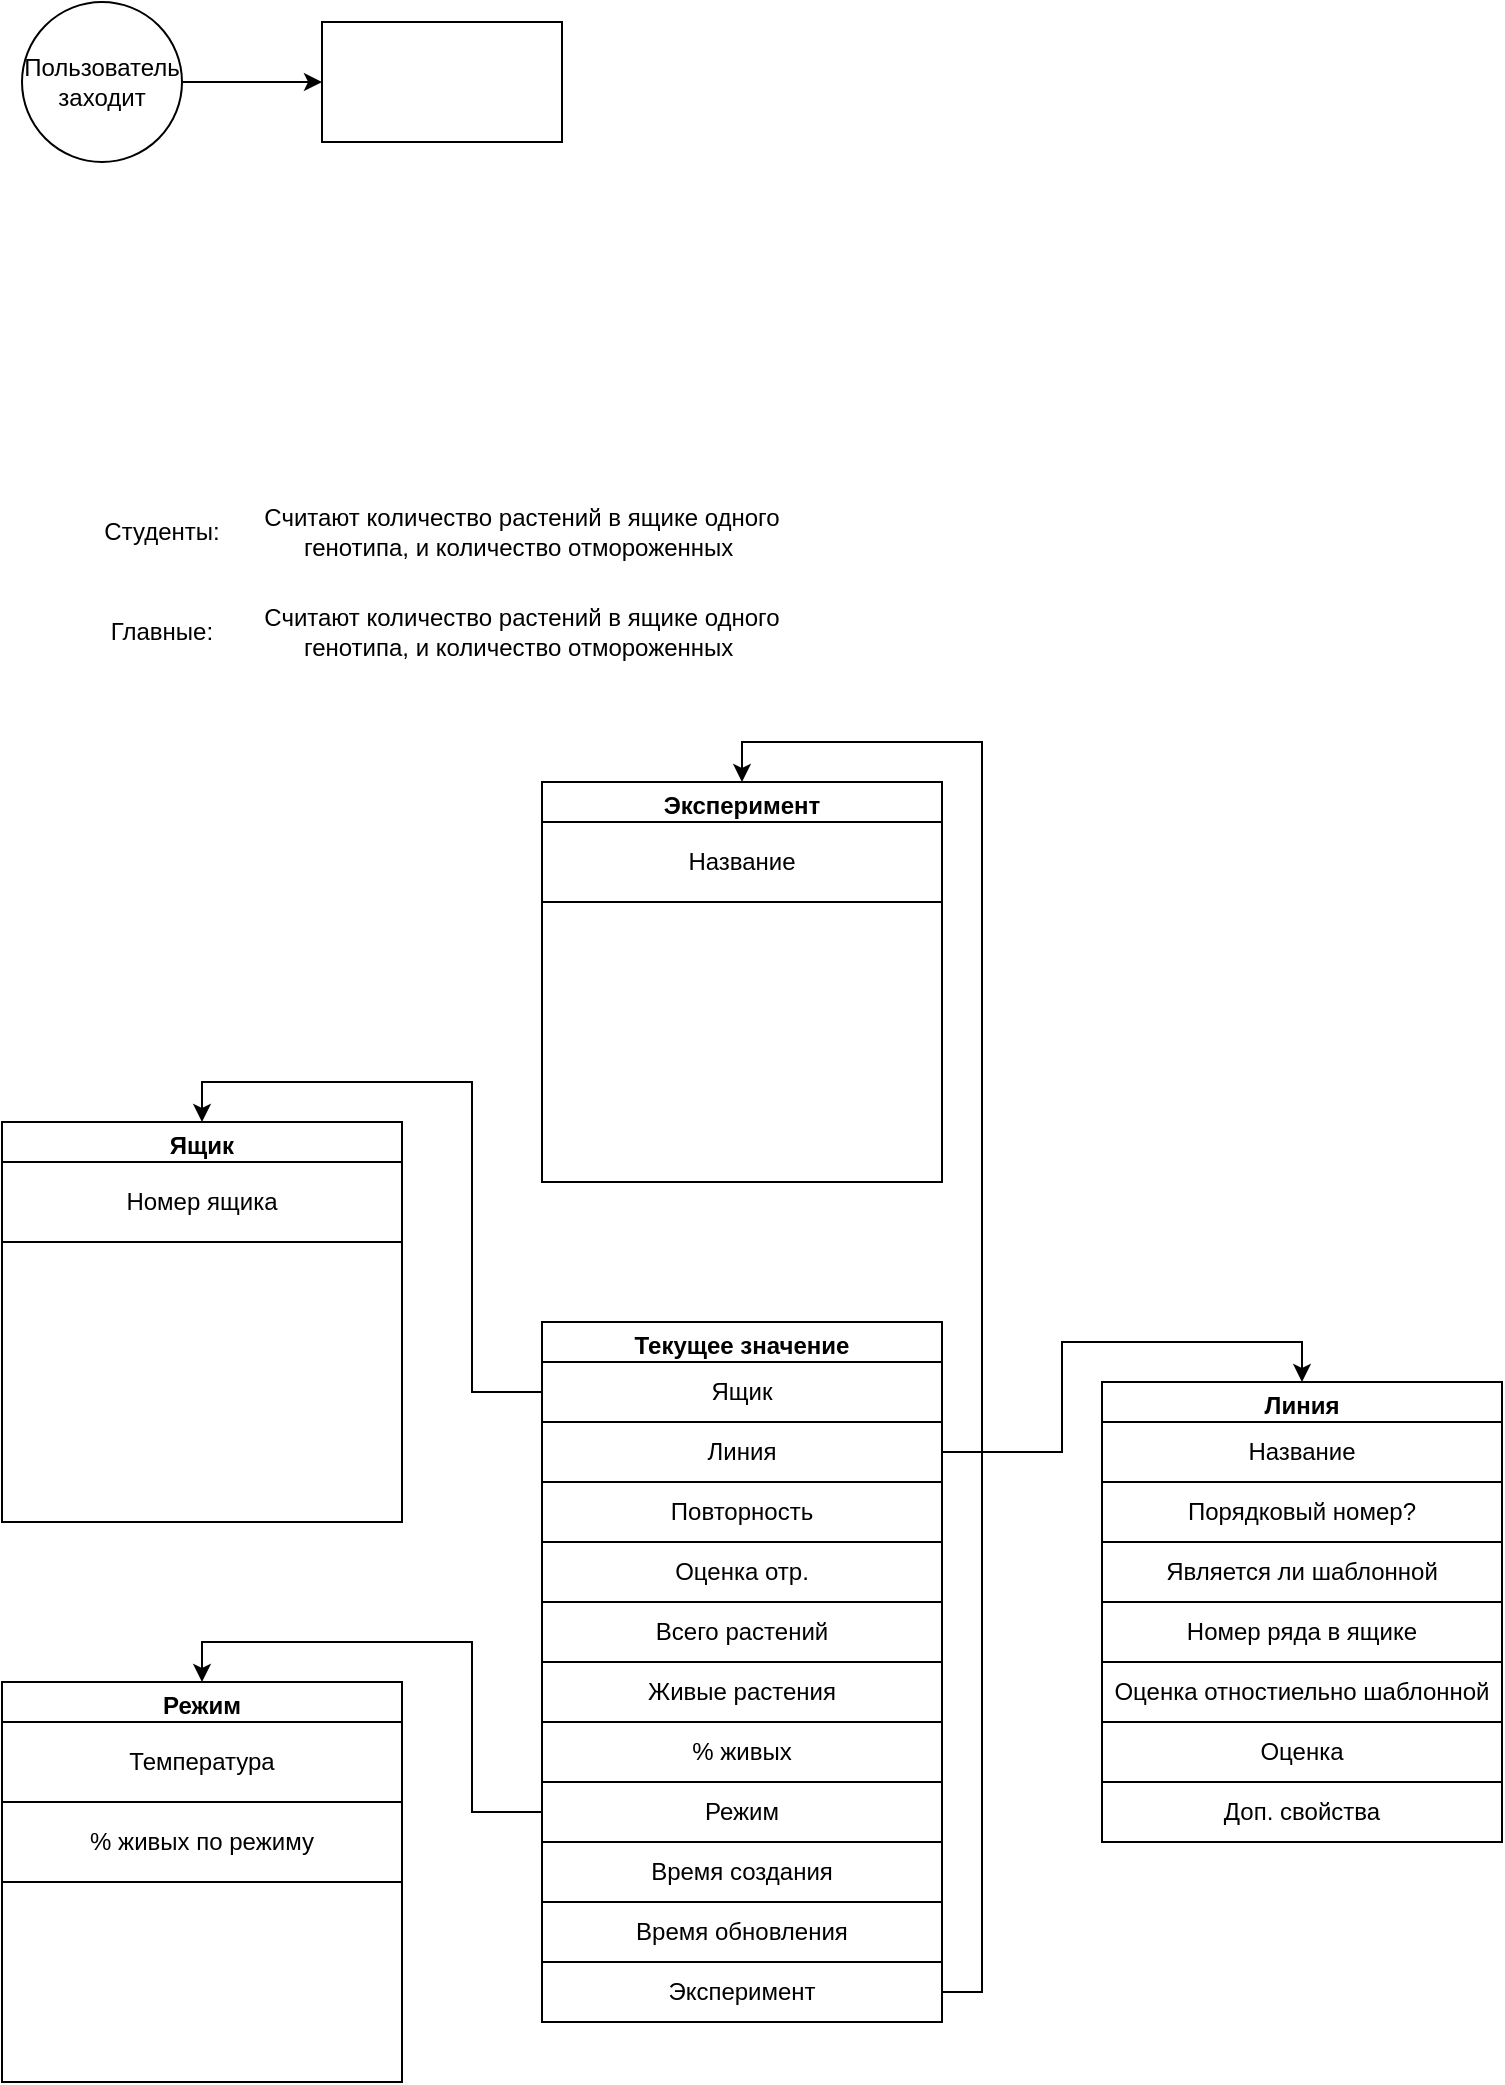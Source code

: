 <mxfile version="23.0.2" type="github">
  <diagram name="Страница — 1" id="YAEtq28-chyO94Poa2OC">
    <mxGraphModel dx="1208" dy="761" grid="1" gridSize="10" guides="1" tooltips="1" connect="1" arrows="1" fold="1" page="1" pageScale="1" pageWidth="827" pageHeight="1169" math="0" shadow="0">
      <root>
        <mxCell id="0" />
        <mxCell id="1" parent="0" />
        <mxCell id="zbwAHKaqkKXnbk_BlWzs-1" value="" style="rounded=0;whiteSpace=wrap;html=1;" parent="1" vertex="1">
          <mxGeometry x="170" y="90" width="120" height="60" as="geometry" />
        </mxCell>
        <mxCell id="zbwAHKaqkKXnbk_BlWzs-2" value="Студенты:" style="text;html=1;strokeColor=none;fillColor=none;align=center;verticalAlign=middle;whiteSpace=wrap;rounded=0;" parent="1" vertex="1">
          <mxGeometry x="60" y="330" width="60" height="30" as="geometry" />
        </mxCell>
        <mxCell id="zbwAHKaqkKXnbk_BlWzs-3" value="Главные:" style="text;html=1;strokeColor=none;fillColor=none;align=center;verticalAlign=middle;whiteSpace=wrap;rounded=0;" parent="1" vertex="1">
          <mxGeometry x="60" y="380" width="60" height="30" as="geometry" />
        </mxCell>
        <mxCell id="zbwAHKaqkKXnbk_BlWzs-4" value="Считают количество растений в ящике одного генотипа, и количество отмороженных&amp;nbsp;" style="text;html=1;strokeColor=none;fillColor=none;align=center;verticalAlign=middle;whiteSpace=wrap;rounded=0;" parent="1" vertex="1">
          <mxGeometry x="120" y="330" width="300" height="30" as="geometry" />
        </mxCell>
        <mxCell id="zbwAHKaqkKXnbk_BlWzs-5" value="Считают количество растений в ящике одного генотипа, и количество отмороженных&amp;nbsp;" style="text;html=1;strokeColor=none;fillColor=none;align=center;verticalAlign=middle;whiteSpace=wrap;rounded=0;" parent="1" vertex="1">
          <mxGeometry x="120" y="380" width="300" height="30" as="geometry" />
        </mxCell>
        <mxCell id="zbwAHKaqkKXnbk_BlWzs-7" style="edgeStyle=orthogonalEdgeStyle;rounded=0;orthogonalLoop=1;jettySize=auto;html=1;entryX=0;entryY=0.5;entryDx=0;entryDy=0;" parent="1" source="zbwAHKaqkKXnbk_BlWzs-6" target="zbwAHKaqkKXnbk_BlWzs-1" edge="1">
          <mxGeometry relative="1" as="geometry" />
        </mxCell>
        <mxCell id="zbwAHKaqkKXnbk_BlWzs-6" value="Пользователь заходит" style="ellipse;whiteSpace=wrap;html=1;aspect=fixed;" parent="1" vertex="1">
          <mxGeometry x="20" y="80" width="80" height="80" as="geometry" />
        </mxCell>
        <mxCell id="zbwAHKaqkKXnbk_BlWzs-8" value="Ящик" style="swimlane;whiteSpace=wrap;html=1;" parent="1" vertex="1">
          <mxGeometry x="10" y="640" width="200" height="200" as="geometry" />
        </mxCell>
        <mxCell id="zbwAHKaqkKXnbk_BlWzs-41" value="Номер ящика" style="rounded=0;whiteSpace=wrap;html=1;" parent="zbwAHKaqkKXnbk_BlWzs-8" vertex="1">
          <mxGeometry y="20" width="200" height="40" as="geometry" />
        </mxCell>
        <mxCell id="zbwAHKaqkKXnbk_BlWzs-15" value="Линия" style="swimlane;whiteSpace=wrap;html=1;" parent="1" vertex="1">
          <mxGeometry x="560" y="770" width="200" height="230" as="geometry" />
        </mxCell>
        <mxCell id="zbwAHKaqkKXnbk_BlWzs-38" value="Название" style="rounded=0;whiteSpace=wrap;html=1;" parent="zbwAHKaqkKXnbk_BlWzs-15" vertex="1">
          <mxGeometry y="20" width="200" height="30" as="geometry" />
        </mxCell>
        <mxCell id="S7KA-RrN71qxMTI1jgzs-2" value="Порядковый номер?" style="rounded=0;whiteSpace=wrap;html=1;" parent="zbwAHKaqkKXnbk_BlWzs-15" vertex="1">
          <mxGeometry y="50" width="200" height="30" as="geometry" />
        </mxCell>
        <mxCell id="S7KA-RrN71qxMTI1jgzs-6" value="Является ли шаблонной" style="rounded=0;whiteSpace=wrap;html=1;" parent="zbwAHKaqkKXnbk_BlWzs-15" vertex="1">
          <mxGeometry y="80" width="200" height="30" as="geometry" />
        </mxCell>
        <mxCell id="S7KA-RrN71qxMTI1jgzs-29" value="Номер ряда в ящике" style="rounded=0;whiteSpace=wrap;html=1;" parent="zbwAHKaqkKXnbk_BlWzs-15" vertex="1">
          <mxGeometry y="110" width="200" height="30" as="geometry" />
        </mxCell>
        <mxCell id="zbwAHKaqkKXnbk_BlWzs-45" value="Оценка отностиельно шаблонной" style="rounded=0;whiteSpace=wrap;html=1;" parent="zbwAHKaqkKXnbk_BlWzs-15" vertex="1">
          <mxGeometry y="140" width="200" height="30" as="geometry" />
        </mxCell>
        <mxCell id="zbwAHKaqkKXnbk_BlWzs-42" value="Оценка" style="rounded=0;whiteSpace=wrap;html=1;" parent="zbwAHKaqkKXnbk_BlWzs-15" vertex="1">
          <mxGeometry y="170" width="200" height="30" as="geometry" />
        </mxCell>
        <mxCell id="zbwAHKaqkKXnbk_BlWzs-43" value="Доп. свойства" style="rounded=0;whiteSpace=wrap;html=1;" parent="zbwAHKaqkKXnbk_BlWzs-15" vertex="1">
          <mxGeometry y="200" width="200" height="30" as="geometry" />
        </mxCell>
        <mxCell id="zbwAHKaqkKXnbk_BlWzs-22" style="edgeStyle=orthogonalEdgeStyle;rounded=0;orthogonalLoop=1;jettySize=auto;html=1;exitX=0;exitY=0.5;exitDx=0;exitDy=0;entryX=0.5;entryY=0;entryDx=0;entryDy=0;" parent="1" source="zbwAHKaqkKXnbk_BlWzs-24" target="zbwAHKaqkKXnbk_BlWzs-8" edge="1">
          <mxGeometry relative="1" as="geometry" />
        </mxCell>
        <mxCell id="zbwAHKaqkKXnbk_BlWzs-23" style="edgeStyle=orthogonalEdgeStyle;rounded=0;orthogonalLoop=1;jettySize=auto;html=1;entryX=0.5;entryY=0;entryDx=0;entryDy=0;exitX=1;exitY=0.5;exitDx=0;exitDy=0;" parent="1" source="zbwAHKaqkKXnbk_BlWzs-25" target="zbwAHKaqkKXnbk_BlWzs-15" edge="1">
          <mxGeometry relative="1" as="geometry">
            <Array as="points">
              <mxPoint x="540" y="805" />
              <mxPoint x="540" y="750" />
              <mxPoint x="660" y="750" />
            </Array>
          </mxGeometry>
        </mxCell>
        <mxCell id="zbwAHKaqkKXnbk_BlWzs-21" value="Текущее значение" style="swimlane;whiteSpace=wrap;html=1;" parent="1" vertex="1">
          <mxGeometry x="280" y="740" width="200" height="350" as="geometry" />
        </mxCell>
        <mxCell id="zbwAHKaqkKXnbk_BlWzs-24" value="Ящик" style="rounded=0;whiteSpace=wrap;html=1;" parent="zbwAHKaqkKXnbk_BlWzs-21" vertex="1">
          <mxGeometry y="20" width="200" height="30" as="geometry" />
        </mxCell>
        <mxCell id="zbwAHKaqkKXnbk_BlWzs-25" value="Линия" style="rounded=0;whiteSpace=wrap;html=1;" parent="zbwAHKaqkKXnbk_BlWzs-21" vertex="1">
          <mxGeometry y="50" width="200" height="30" as="geometry" />
        </mxCell>
        <mxCell id="zbwAHKaqkKXnbk_BlWzs-26" value="Оценка отр." style="rounded=0;whiteSpace=wrap;html=1;" parent="zbwAHKaqkKXnbk_BlWzs-21" vertex="1">
          <mxGeometry y="110" width="200" height="30" as="geometry" />
        </mxCell>
        <mxCell id="zbwAHKaqkKXnbk_BlWzs-27" value="Всего растений" style="rounded=0;whiteSpace=wrap;html=1;" parent="zbwAHKaqkKXnbk_BlWzs-21" vertex="1">
          <mxGeometry y="140" width="200" height="30" as="geometry" />
        </mxCell>
        <mxCell id="zbwAHKaqkKXnbk_BlWzs-28" value="Живые растения" style="rounded=0;whiteSpace=wrap;html=1;" parent="zbwAHKaqkKXnbk_BlWzs-21" vertex="1">
          <mxGeometry y="170" width="200" height="30" as="geometry" />
        </mxCell>
        <mxCell id="zbwAHKaqkKXnbk_BlWzs-29" value="% живых" style="rounded=0;whiteSpace=wrap;html=1;" parent="zbwAHKaqkKXnbk_BlWzs-21" vertex="1">
          <mxGeometry y="200" width="200" height="30" as="geometry" />
        </mxCell>
        <mxCell id="zbwAHKaqkKXnbk_BlWzs-30" value="Повторность" style="rounded=0;whiteSpace=wrap;html=1;" parent="zbwAHKaqkKXnbk_BlWzs-21" vertex="1">
          <mxGeometry y="80" width="200" height="30" as="geometry" />
        </mxCell>
        <mxCell id="S7KA-RrN71qxMTI1jgzs-26" value="Режим" style="rounded=0;whiteSpace=wrap;html=1;" parent="zbwAHKaqkKXnbk_BlWzs-21" vertex="1">
          <mxGeometry y="230" width="200" height="30" as="geometry" />
        </mxCell>
        <mxCell id="S7KA-RrN71qxMTI1jgzs-30" value="Время создания" style="rounded=0;whiteSpace=wrap;html=1;" parent="zbwAHKaqkKXnbk_BlWzs-21" vertex="1">
          <mxGeometry y="260" width="200" height="30" as="geometry" />
        </mxCell>
        <mxCell id="S7KA-RrN71qxMTI1jgzs-31" value="Время обновления" style="rounded=0;whiteSpace=wrap;html=1;" parent="zbwAHKaqkKXnbk_BlWzs-21" vertex="1">
          <mxGeometry y="290" width="200" height="30" as="geometry" />
        </mxCell>
        <mxCell id="S7KA-RrN71qxMTI1jgzs-32" value="Эксперимент" style="rounded=0;whiteSpace=wrap;html=1;" parent="zbwAHKaqkKXnbk_BlWzs-21" vertex="1">
          <mxGeometry y="320" width="200" height="30" as="geometry" />
        </mxCell>
        <mxCell id="S7KA-RrN71qxMTI1jgzs-4" value="Эксперимент" style="swimlane;whiteSpace=wrap;html=1;" parent="1" vertex="1">
          <mxGeometry x="280" y="470" width="200" height="200" as="geometry" />
        </mxCell>
        <mxCell id="S7KA-RrN71qxMTI1jgzs-33" value="Название" style="rounded=0;whiteSpace=wrap;html=1;" parent="S7KA-RrN71qxMTI1jgzs-4" vertex="1">
          <mxGeometry y="20" width="200" height="40" as="geometry" />
        </mxCell>
        <mxCell id="S7KA-RrN71qxMTI1jgzs-16" value="Режим" style="swimlane;whiteSpace=wrap;html=1;" parent="1" vertex="1">
          <mxGeometry x="10" y="920" width="200" height="200" as="geometry" />
        </mxCell>
        <mxCell id="S7KA-RrN71qxMTI1jgzs-17" value="Температура" style="rounded=0;whiteSpace=wrap;html=1;" parent="S7KA-RrN71qxMTI1jgzs-16" vertex="1">
          <mxGeometry y="20" width="200" height="40" as="geometry" />
        </mxCell>
        <mxCell id="zbwAHKaqkKXnbk_BlWzs-37" value="% живых по режиму" style="rounded=0;whiteSpace=wrap;html=1;" parent="S7KA-RrN71qxMTI1jgzs-16" vertex="1">
          <mxGeometry y="60" width="200" height="40" as="geometry" />
        </mxCell>
        <mxCell id="S7KA-RrN71qxMTI1jgzs-27" style="edgeStyle=orthogonalEdgeStyle;rounded=0;orthogonalLoop=1;jettySize=auto;html=1;entryX=0.5;entryY=0;entryDx=0;entryDy=0;" parent="1" source="S7KA-RrN71qxMTI1jgzs-26" target="S7KA-RrN71qxMTI1jgzs-16" edge="1">
          <mxGeometry relative="1" as="geometry" />
        </mxCell>
        <mxCell id="S7KA-RrN71qxMTI1jgzs-34" style="edgeStyle=orthogonalEdgeStyle;rounded=0;orthogonalLoop=1;jettySize=auto;html=1;entryX=0.5;entryY=0;entryDx=0;entryDy=0;" parent="1" edge="1">
          <mxGeometry relative="1" as="geometry">
            <mxPoint x="480" y="1075.048" as="sourcePoint" />
            <mxPoint x="380" y="470" as="targetPoint" />
            <Array as="points">
              <mxPoint x="500" y="1075" />
              <mxPoint x="500" y="450" />
              <mxPoint x="380" y="450" />
            </Array>
          </mxGeometry>
        </mxCell>
      </root>
    </mxGraphModel>
  </diagram>
</mxfile>

